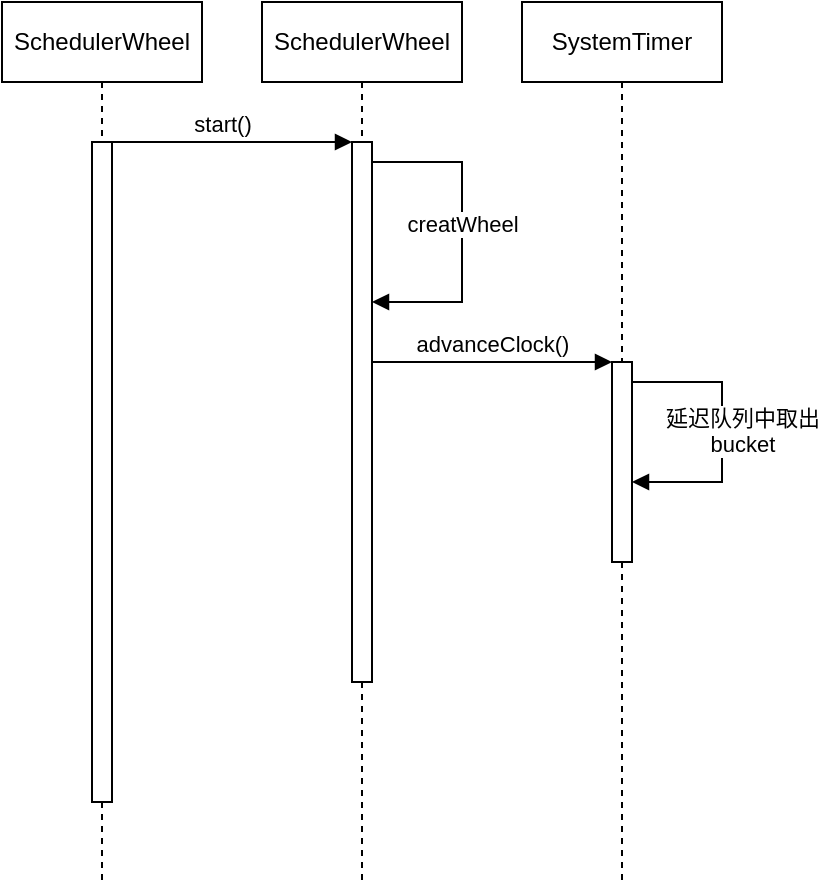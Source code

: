 <mxfile version="24.6.5" type="github">
  <diagram name="Page-1" id="13e1069c-82ec-6db2-03f1-153e76fe0fe0">
    <mxGraphModel dx="1471" dy="683" grid="1" gridSize="10" guides="1" tooltips="1" connect="1" arrows="1" fold="1" page="1" pageScale="1" pageWidth="1100" pageHeight="850" background="none" math="0" shadow="0">
      <root>
        <mxCell id="0" />
        <mxCell id="1" parent="0" />
        <mxCell id="2A_WRN6JDc8YqG1GhXGG-4" value="SchedulerWheel" style="shape=umlLifeline;perimeter=lifelinePerimeter;whiteSpace=wrap;html=1;container=1;dropTarget=0;collapsible=0;recursiveResize=0;outlineConnect=0;portConstraint=eastwest;newEdgeStyle={&quot;edgeStyle&quot;:&quot;elbowEdgeStyle&quot;,&quot;elbow&quot;:&quot;vertical&quot;,&quot;curved&quot;:0,&quot;rounded&quot;:0};" vertex="1" parent="1">
          <mxGeometry x="160" y="150" width="100" height="440" as="geometry" />
        </mxCell>
        <mxCell id="2A_WRN6JDc8YqG1GhXGG-6" value="" style="html=1;points=[[0,0,0,0,5],[0,1,0,0,-5],[1,0,0,0,5],[1,1,0,0,-5]];perimeter=orthogonalPerimeter;outlineConnect=0;targetShapes=umlLifeline;portConstraint=eastwest;newEdgeStyle={&quot;curved&quot;:0,&quot;rounded&quot;:0};" vertex="1" parent="2A_WRN6JDc8YqG1GhXGG-4">
          <mxGeometry x="45" y="70" width="10" height="330" as="geometry" />
        </mxCell>
        <mxCell id="2A_WRN6JDc8YqG1GhXGG-5" value="SchedulerWheel" style="shape=umlLifeline;perimeter=lifelinePerimeter;whiteSpace=wrap;html=1;container=1;dropTarget=0;collapsible=0;recursiveResize=0;outlineConnect=0;portConstraint=eastwest;newEdgeStyle={&quot;edgeStyle&quot;:&quot;elbowEdgeStyle&quot;,&quot;elbow&quot;:&quot;vertical&quot;,&quot;curved&quot;:0,&quot;rounded&quot;:0};" vertex="1" parent="1">
          <mxGeometry x="290" y="150" width="100" height="440" as="geometry" />
        </mxCell>
        <mxCell id="2A_WRN6JDc8YqG1GhXGG-7" value="" style="html=1;points=[[0,0,0,0,5],[0,1,0,0,-5],[1,0,0,0,5],[1,1,0,0,-5]];perimeter=orthogonalPerimeter;outlineConnect=0;targetShapes=umlLifeline;portConstraint=eastwest;newEdgeStyle={&quot;curved&quot;:0,&quot;rounded&quot;:0};" vertex="1" parent="2A_WRN6JDc8YqG1GhXGG-5">
          <mxGeometry x="45" y="70" width="10" height="270" as="geometry" />
        </mxCell>
        <mxCell id="2A_WRN6JDc8YqG1GhXGG-9" value="creatWheel" style="html=1;verticalAlign=bottom;endArrow=block;curved=0;rounded=0;" edge="1" parent="2A_WRN6JDc8YqG1GhXGG-5" target="2A_WRN6JDc8YqG1GhXGG-7">
          <mxGeometry x="0.062" width="80" relative="1" as="geometry">
            <mxPoint x="55" y="80" as="sourcePoint" />
            <mxPoint x="55" y="120" as="targetPoint" />
            <Array as="points">
              <mxPoint x="100" y="80" />
              <mxPoint x="100" y="150" />
            </Array>
            <mxPoint as="offset" />
          </mxGeometry>
        </mxCell>
        <mxCell id="2A_WRN6JDc8YqG1GhXGG-8" value="start()" style="html=1;verticalAlign=bottom;endArrow=block;curved=0;rounded=0;entryX=0;entryY=0;entryDx=0;entryDy=5;entryPerimeter=0;" edge="1" parent="1">
          <mxGeometry width="80" relative="1" as="geometry">
            <mxPoint x="205" y="220" as="sourcePoint" />
            <mxPoint x="335" y="220" as="targetPoint" />
          </mxGeometry>
        </mxCell>
        <mxCell id="2A_WRN6JDc8YqG1GhXGG-10" value="SystemTimer" style="shape=umlLifeline;perimeter=lifelinePerimeter;whiteSpace=wrap;html=1;container=1;dropTarget=0;collapsible=0;recursiveResize=0;outlineConnect=0;portConstraint=eastwest;newEdgeStyle={&quot;edgeStyle&quot;:&quot;elbowEdgeStyle&quot;,&quot;elbow&quot;:&quot;vertical&quot;,&quot;curved&quot;:0,&quot;rounded&quot;:0};" vertex="1" parent="1">
          <mxGeometry x="420" y="150" width="100" height="440" as="geometry" />
        </mxCell>
        <mxCell id="2A_WRN6JDc8YqG1GhXGG-11" value="" style="html=1;points=[[0,0,0,0,5],[0,1,0,0,-5],[1,0,0,0,5],[1,1,0,0,-5]];perimeter=orthogonalPerimeter;outlineConnect=0;targetShapes=umlLifeline;portConstraint=eastwest;newEdgeStyle={&quot;curved&quot;:0,&quot;rounded&quot;:0};" vertex="1" parent="2A_WRN6JDc8YqG1GhXGG-10">
          <mxGeometry x="45" y="180" width="10" height="100" as="geometry" />
        </mxCell>
        <mxCell id="2A_WRN6JDc8YqG1GhXGG-13" value="advanceClock()" style="html=1;verticalAlign=bottom;endArrow=block;curved=0;rounded=0;" edge="1" parent="1" source="2A_WRN6JDc8YqG1GhXGG-7" target="2A_WRN6JDc8YqG1GhXGG-11">
          <mxGeometry width="80" relative="1" as="geometry">
            <mxPoint x="360" y="330" as="sourcePoint" />
            <mxPoint x="430" y="330" as="targetPoint" />
            <Array as="points">
              <mxPoint x="390" y="330" />
            </Array>
          </mxGeometry>
        </mxCell>
        <mxCell id="2A_WRN6JDc8YqG1GhXGG-14" value="延迟队列中取出&lt;br&gt;bucket" style="html=1;verticalAlign=bottom;endArrow=block;curved=0;rounded=0;" edge="1" parent="1" target="2A_WRN6JDc8YqG1GhXGG-11">
          <mxGeometry x="0.214" y="10" width="80" relative="1" as="geometry">
            <mxPoint x="475" y="340" as="sourcePoint" />
            <mxPoint x="490" y="390" as="targetPoint" />
            <Array as="points">
              <mxPoint x="520" y="340" />
              <mxPoint x="520" y="390" />
            </Array>
            <mxPoint as="offset" />
          </mxGeometry>
        </mxCell>
      </root>
    </mxGraphModel>
  </diagram>
</mxfile>
